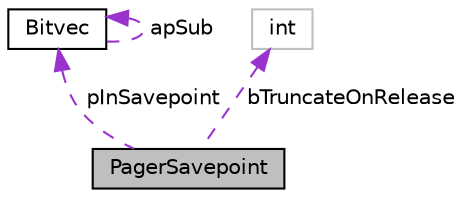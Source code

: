 digraph "PagerSavepoint"
{
 // LATEX_PDF_SIZE
  edge [fontname="Helvetica",fontsize="10",labelfontname="Helvetica",labelfontsize="10"];
  node [fontname="Helvetica",fontsize="10",shape=record];
  Node1 [label="PagerSavepoint",height=0.2,width=0.4,color="black", fillcolor="grey75", style="filled", fontcolor="black",tooltip=" "];
  Node2 -> Node1 [dir="back",color="darkorchid3",fontsize="10",style="dashed",label=" pInSavepoint" ];
  Node2 [label="Bitvec",height=0.2,width=0.4,color="black", fillcolor="white", style="filled",URL="$structBitvec.html",tooltip=" "];
  Node2 -> Node2 [dir="back",color="darkorchid3",fontsize="10",style="dashed",label=" apSub" ];
  Node3 -> Node1 [dir="back",color="darkorchid3",fontsize="10",style="dashed",label=" bTruncateOnRelease" ];
  Node3 [label="int",height=0.2,width=0.4,color="grey75", fillcolor="white", style="filled",tooltip=" "];
}

